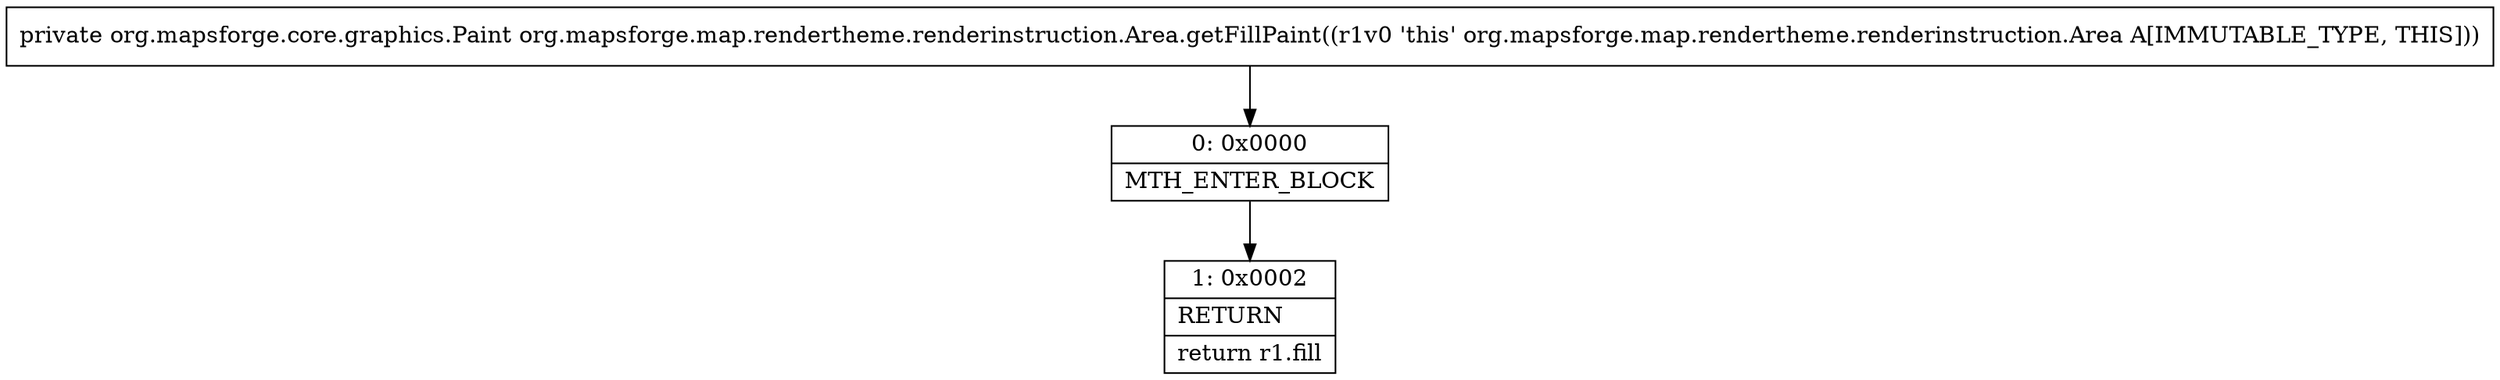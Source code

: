 digraph "CFG fororg.mapsforge.map.rendertheme.renderinstruction.Area.getFillPaint()Lorg\/mapsforge\/core\/graphics\/Paint;" {
Node_0 [shape=record,label="{0\:\ 0x0000|MTH_ENTER_BLOCK\l}"];
Node_1 [shape=record,label="{1\:\ 0x0002|RETURN\l|return r1.fill\l}"];
MethodNode[shape=record,label="{private org.mapsforge.core.graphics.Paint org.mapsforge.map.rendertheme.renderinstruction.Area.getFillPaint((r1v0 'this' org.mapsforge.map.rendertheme.renderinstruction.Area A[IMMUTABLE_TYPE, THIS])) }"];
MethodNode -> Node_0;
Node_0 -> Node_1;
}

